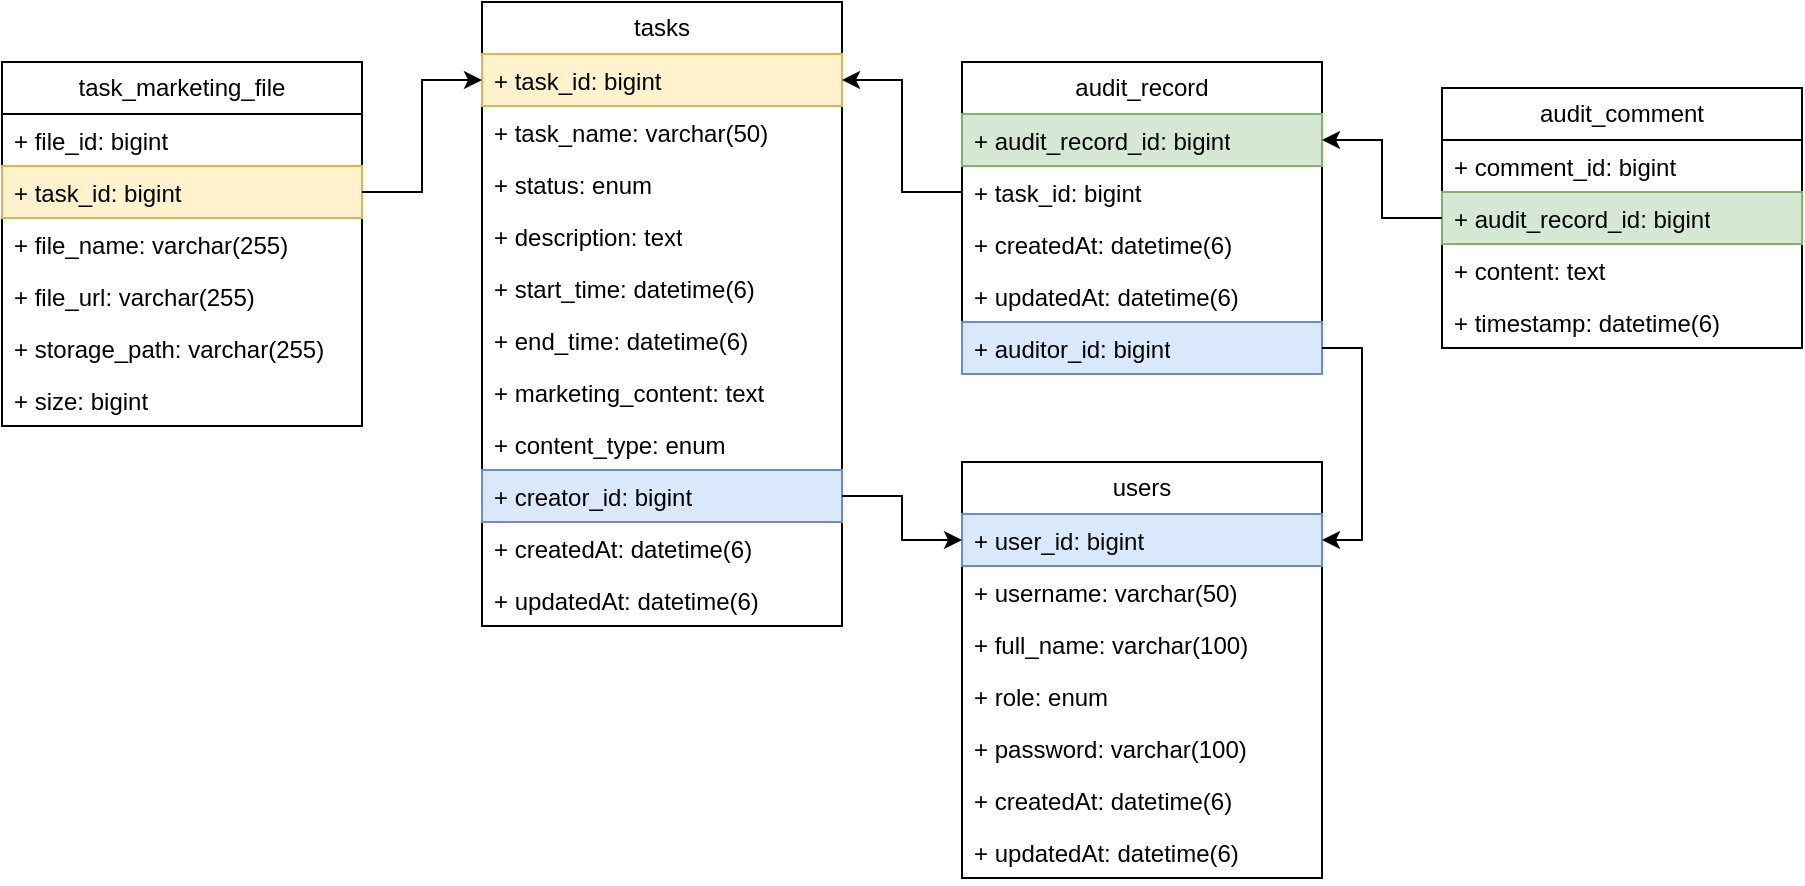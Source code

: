 <mxfile version="27.1.1">
  <diagram name="第 1 页" id="lErpKHvNXF36ces_65nF">
    <mxGraphModel dx="1131" dy="803" grid="1" gridSize="10" guides="1" tooltips="1" connect="1" arrows="1" fold="1" page="1" pageScale="1" pageWidth="1169" pageHeight="827" math="0" shadow="0">
      <root>
        <mxCell id="0" />
        <mxCell id="1" parent="0" />
        <mxCell id="uS-PMosrbycqFjt0qgs3-59" value="tasks" style="swimlane;fontStyle=0;childLayout=stackLayout;horizontal=1;startSize=26;fillColor=none;horizontalStack=0;resizeParent=1;resizeParentMax=0;resizeLast=0;collapsible=1;marginBottom=0;whiteSpace=wrap;html=1;" vertex="1" parent="1">
          <mxGeometry x="360" y="80" width="180" height="312" as="geometry">
            <mxRectangle x="180" y="120" width="70" height="30" as="alternateBounds" />
          </mxGeometry>
        </mxCell>
        <mxCell id="uS-PMosrbycqFjt0qgs3-60" value="+ task_id: bigint" style="text;strokeColor=#d6b656;fillColor=#fff2cc;align=left;verticalAlign=top;spacingLeft=4;spacingRight=4;overflow=hidden;rotatable=0;points=[[0,0.5],[1,0.5]];portConstraint=eastwest;whiteSpace=wrap;html=1;" vertex="1" parent="uS-PMosrbycqFjt0qgs3-59">
          <mxGeometry y="26" width="180" height="26" as="geometry" />
        </mxCell>
        <mxCell id="uS-PMosrbycqFjt0qgs3-61" value="+ task_name: varchar(50)" style="text;strokeColor=none;fillColor=none;align=left;verticalAlign=top;spacingLeft=4;spacingRight=4;overflow=hidden;rotatable=0;points=[[0,0.5],[1,0.5]];portConstraint=eastwest;whiteSpace=wrap;html=1;" vertex="1" parent="uS-PMosrbycqFjt0qgs3-59">
          <mxGeometry y="52" width="180" height="26" as="geometry" />
        </mxCell>
        <mxCell id="uS-PMosrbycqFjt0qgs3-62" value="+ status: enum" style="text;strokeColor=none;fillColor=none;align=left;verticalAlign=top;spacingLeft=4;spacingRight=4;overflow=hidden;rotatable=0;points=[[0,0.5],[1,0.5]];portConstraint=eastwest;whiteSpace=wrap;html=1;" vertex="1" parent="uS-PMosrbycqFjt0qgs3-59">
          <mxGeometry y="78" width="180" height="26" as="geometry" />
        </mxCell>
        <mxCell id="uS-PMosrbycqFjt0qgs3-66" value="+ description: text" style="text;strokeColor=none;fillColor=none;align=left;verticalAlign=top;spacingLeft=4;spacingRight=4;overflow=hidden;rotatable=0;points=[[0,0.5],[1,0.5]];portConstraint=eastwest;whiteSpace=wrap;html=1;" vertex="1" parent="uS-PMosrbycqFjt0qgs3-59">
          <mxGeometry y="104" width="180" height="26" as="geometry" />
        </mxCell>
        <mxCell id="uS-PMosrbycqFjt0qgs3-68" value="+ start_time: datetime(6)" style="text;strokeColor=none;fillColor=none;align=left;verticalAlign=top;spacingLeft=4;spacingRight=4;overflow=hidden;rotatable=0;points=[[0,0.5],[1,0.5]];portConstraint=eastwest;whiteSpace=wrap;html=1;" vertex="1" parent="uS-PMosrbycqFjt0qgs3-59">
          <mxGeometry y="130" width="180" height="26" as="geometry" />
        </mxCell>
        <mxCell id="uS-PMosrbycqFjt0qgs3-69" value="+ end_time: datetime(6)" style="text;strokeColor=none;fillColor=none;align=left;verticalAlign=top;spacingLeft=4;spacingRight=4;overflow=hidden;rotatable=0;points=[[0,0.5],[1,0.5]];portConstraint=eastwest;whiteSpace=wrap;html=1;" vertex="1" parent="uS-PMosrbycqFjt0qgs3-59">
          <mxGeometry y="156" width="180" height="26" as="geometry" />
        </mxCell>
        <mxCell id="uS-PMosrbycqFjt0qgs3-71" value="+ marketing_content: text" style="text;strokeColor=none;fillColor=none;align=left;verticalAlign=top;spacingLeft=4;spacingRight=4;overflow=hidden;rotatable=0;points=[[0,0.5],[1,0.5]];portConstraint=eastwest;whiteSpace=wrap;html=1;" vertex="1" parent="uS-PMosrbycqFjt0qgs3-59">
          <mxGeometry y="182" width="180" height="26" as="geometry" />
        </mxCell>
        <mxCell id="uS-PMosrbycqFjt0qgs3-72" value="+ content_type: enum" style="text;strokeColor=none;fillColor=none;align=left;verticalAlign=top;spacingLeft=4;spacingRight=4;overflow=hidden;rotatable=0;points=[[0,0.5],[1,0.5]];portConstraint=eastwest;whiteSpace=wrap;html=1;" vertex="1" parent="uS-PMosrbycqFjt0qgs3-59">
          <mxGeometry y="208" width="180" height="26" as="geometry" />
        </mxCell>
        <mxCell id="uS-PMosrbycqFjt0qgs3-65" value="+ creator_id: bigint" style="text;strokeColor=#6c8ebf;fillColor=#dae8fc;align=left;verticalAlign=top;spacingLeft=4;spacingRight=4;overflow=hidden;rotatable=0;points=[[0,0.5],[1,0.5]];portConstraint=eastwest;whiteSpace=wrap;html=1;" vertex="1" parent="uS-PMosrbycqFjt0qgs3-59">
          <mxGeometry y="234" width="180" height="26" as="geometry" />
        </mxCell>
        <mxCell id="uS-PMosrbycqFjt0qgs3-67" value="+ createdAt: datetime(6)" style="text;strokeColor=none;fillColor=none;align=left;verticalAlign=top;spacingLeft=4;spacingRight=4;overflow=hidden;rotatable=0;points=[[0,0.5],[1,0.5]];portConstraint=eastwest;whiteSpace=wrap;html=1;" vertex="1" parent="uS-PMosrbycqFjt0qgs3-59">
          <mxGeometry y="260" width="180" height="26" as="geometry" />
        </mxCell>
        <mxCell id="uS-PMosrbycqFjt0qgs3-73" value="+ updatedAt: datetime(6)" style="text;strokeColor=none;fillColor=none;align=left;verticalAlign=top;spacingLeft=4;spacingRight=4;overflow=hidden;rotatable=0;points=[[0,0.5],[1,0.5]];portConstraint=eastwest;whiteSpace=wrap;html=1;" vertex="1" parent="uS-PMosrbycqFjt0qgs3-59">
          <mxGeometry y="286" width="180" height="26" as="geometry" />
        </mxCell>
        <mxCell id="uS-PMosrbycqFjt0qgs3-74" value="task_marketing_file" style="swimlane;fontStyle=0;childLayout=stackLayout;horizontal=1;startSize=26;fillColor=none;horizontalStack=0;resizeParent=1;resizeParentMax=0;resizeLast=0;collapsible=1;marginBottom=0;whiteSpace=wrap;html=1;" vertex="1" parent="1">
          <mxGeometry x="120" y="110" width="180" height="182" as="geometry" />
        </mxCell>
        <mxCell id="uS-PMosrbycqFjt0qgs3-86" value="+ file_id: bigint" style="text;strokeColor=none;fillColor=none;align=left;verticalAlign=top;spacingLeft=4;spacingRight=4;overflow=hidden;rotatable=0;points=[[0,0.5],[1,0.5]];portConstraint=eastwest;whiteSpace=wrap;html=1;" vertex="1" parent="uS-PMosrbycqFjt0qgs3-74">
          <mxGeometry y="26" width="180" height="26" as="geometry" />
        </mxCell>
        <mxCell id="uS-PMosrbycqFjt0qgs3-80" value="+ task_id: bigint" style="text;strokeColor=#d6b656;fillColor=#fff2cc;align=left;verticalAlign=top;spacingLeft=4;spacingRight=4;overflow=hidden;rotatable=0;points=[[0,0.5],[1,0.5]];portConstraint=eastwest;whiteSpace=wrap;html=1;" vertex="1" parent="uS-PMosrbycqFjt0qgs3-74">
          <mxGeometry y="52" width="180" height="26" as="geometry" />
        </mxCell>
        <mxCell id="uS-PMosrbycqFjt0qgs3-76" value="+ file_name: varchar(255)" style="text;strokeColor=none;fillColor=none;align=left;verticalAlign=top;spacingLeft=4;spacingRight=4;overflow=hidden;rotatable=0;points=[[0,0.5],[1,0.5]];portConstraint=eastwest;whiteSpace=wrap;html=1;" vertex="1" parent="uS-PMosrbycqFjt0qgs3-74">
          <mxGeometry y="78" width="180" height="26" as="geometry" />
        </mxCell>
        <mxCell id="uS-PMosrbycqFjt0qgs3-77" value="+ file_url: varchar(255)" style="text;strokeColor=none;fillColor=none;align=left;verticalAlign=top;spacingLeft=4;spacingRight=4;overflow=hidden;rotatable=0;points=[[0,0.5],[1,0.5]];portConstraint=eastwest;whiteSpace=wrap;html=1;" vertex="1" parent="uS-PMosrbycqFjt0qgs3-74">
          <mxGeometry y="104" width="180" height="26" as="geometry" />
        </mxCell>
        <mxCell id="uS-PMosrbycqFjt0qgs3-78" value="+ storage_path: varchar(255)" style="text;strokeColor=none;fillColor=none;align=left;verticalAlign=top;spacingLeft=4;spacingRight=4;overflow=hidden;rotatable=0;points=[[0,0.5],[1,0.5]];portConstraint=eastwest;whiteSpace=wrap;html=1;" vertex="1" parent="uS-PMosrbycqFjt0qgs3-74">
          <mxGeometry y="130" width="180" height="26" as="geometry" />
        </mxCell>
        <mxCell id="uS-PMosrbycqFjt0qgs3-79" value="+ size: bigint" style="text;strokeColor=none;fillColor=none;align=left;verticalAlign=top;spacingLeft=4;spacingRight=4;overflow=hidden;rotatable=0;points=[[0,0.5],[1,0.5]];portConstraint=eastwest;whiteSpace=wrap;html=1;" vertex="1" parent="uS-PMosrbycqFjt0qgs3-74">
          <mxGeometry y="156" width="180" height="26" as="geometry" />
        </mxCell>
        <mxCell id="uS-PMosrbycqFjt0qgs3-87" value="audit_record" style="swimlane;fontStyle=0;childLayout=stackLayout;horizontal=1;startSize=26;fillColor=none;horizontalStack=0;resizeParent=1;resizeParentMax=0;resizeLast=0;collapsible=1;marginBottom=0;whiteSpace=wrap;html=1;" vertex="1" parent="1">
          <mxGeometry x="600" y="110" width="180" height="156" as="geometry" />
        </mxCell>
        <mxCell id="uS-PMosrbycqFjt0qgs3-88" value="+ audit_record_id: bigint" style="text;strokeColor=#82b366;fillColor=#d5e8d4;align=left;verticalAlign=top;spacingLeft=4;spacingRight=4;overflow=hidden;rotatable=0;points=[[0,0.5],[1,0.5]];portConstraint=eastwest;whiteSpace=wrap;html=1;" vertex="1" parent="uS-PMosrbycqFjt0qgs3-87">
          <mxGeometry y="26" width="180" height="26" as="geometry" />
        </mxCell>
        <mxCell id="uS-PMosrbycqFjt0qgs3-90" value="+ task_id: bigint" style="text;strokeColor=none;fillColor=none;align=left;verticalAlign=top;spacingLeft=4;spacingRight=4;overflow=hidden;rotatable=0;points=[[0,0.5],[1,0.5]];portConstraint=eastwest;whiteSpace=wrap;html=1;" vertex="1" parent="uS-PMosrbycqFjt0qgs3-87">
          <mxGeometry y="52" width="180" height="26" as="geometry" />
        </mxCell>
        <mxCell id="uS-PMosrbycqFjt0qgs3-94" value="+ createdAt: datetime(6)" style="text;strokeColor=none;fillColor=none;align=left;verticalAlign=top;spacingLeft=4;spacingRight=4;overflow=hidden;rotatable=0;points=[[0,0.5],[1,0.5]];portConstraint=eastwest;whiteSpace=wrap;html=1;" vertex="1" parent="uS-PMosrbycqFjt0qgs3-87">
          <mxGeometry y="78" width="180" height="26" as="geometry" />
        </mxCell>
        <mxCell id="uS-PMosrbycqFjt0qgs3-95" value="+ updatedAt: datetime(6)" style="text;strokeColor=none;fillColor=none;align=left;verticalAlign=top;spacingLeft=4;spacingRight=4;overflow=hidden;rotatable=0;points=[[0,0.5],[1,0.5]];portConstraint=eastwest;whiteSpace=wrap;html=1;" vertex="1" parent="uS-PMosrbycqFjt0qgs3-87">
          <mxGeometry y="104" width="180" height="26" as="geometry" />
        </mxCell>
        <mxCell id="uS-PMosrbycqFjt0qgs3-89" value="+ auditor_id: bigint" style="text;strokeColor=#6c8ebf;fillColor=#dae8fc;align=left;verticalAlign=top;spacingLeft=4;spacingRight=4;overflow=hidden;rotatable=0;points=[[0,0.5],[1,0.5]];portConstraint=eastwest;whiteSpace=wrap;html=1;" vertex="1" parent="uS-PMosrbycqFjt0qgs3-87">
          <mxGeometry y="130" width="180" height="26" as="geometry" />
        </mxCell>
        <mxCell id="uS-PMosrbycqFjt0qgs3-96" value="users" style="swimlane;fontStyle=0;childLayout=stackLayout;horizontal=1;startSize=26;fillColor=none;horizontalStack=0;resizeParent=1;resizeParentMax=0;resizeLast=0;collapsible=1;marginBottom=0;whiteSpace=wrap;html=1;" vertex="1" parent="1">
          <mxGeometry x="600" y="310" width="180" height="208" as="geometry" />
        </mxCell>
        <mxCell id="uS-PMosrbycqFjt0qgs3-97" value="+ user_id: bigint" style="text;strokeColor=#6c8ebf;fillColor=#dae8fc;align=left;verticalAlign=top;spacingLeft=4;spacingRight=4;overflow=hidden;rotatable=0;points=[[0,0.5],[1,0.5]];portConstraint=eastwest;whiteSpace=wrap;html=1;" vertex="1" parent="uS-PMosrbycqFjt0qgs3-96">
          <mxGeometry y="26" width="180" height="26" as="geometry" />
        </mxCell>
        <mxCell id="uS-PMosrbycqFjt0qgs3-99" value="+ username: varchar(50)" style="text;strokeColor=none;fillColor=none;align=left;verticalAlign=top;spacingLeft=4;spacingRight=4;overflow=hidden;rotatable=0;points=[[0,0.5],[1,0.5]];portConstraint=eastwest;whiteSpace=wrap;html=1;" vertex="1" parent="uS-PMosrbycqFjt0qgs3-96">
          <mxGeometry y="52" width="180" height="26" as="geometry" />
        </mxCell>
        <mxCell id="uS-PMosrbycqFjt0qgs3-102" value="+ full_name: varchar(100)" style="text;strokeColor=none;fillColor=none;align=left;verticalAlign=top;spacingLeft=4;spacingRight=4;overflow=hidden;rotatable=0;points=[[0,0.5],[1,0.5]];portConstraint=eastwest;whiteSpace=wrap;html=1;" vertex="1" parent="uS-PMosrbycqFjt0qgs3-96">
          <mxGeometry y="78" width="180" height="26" as="geometry" />
        </mxCell>
        <mxCell id="uS-PMosrbycqFjt0qgs3-108" value="+ role: enum" style="text;strokeColor=none;fillColor=none;align=left;verticalAlign=top;spacingLeft=4;spacingRight=4;overflow=hidden;rotatable=0;points=[[0,0.5],[1,0.5]];portConstraint=eastwest;whiteSpace=wrap;html=1;" vertex="1" parent="uS-PMosrbycqFjt0qgs3-96">
          <mxGeometry y="104" width="180" height="26" as="geometry" />
        </mxCell>
        <mxCell id="uS-PMosrbycqFjt0qgs3-107" value="+ password: varchar(100)" style="text;strokeColor=none;fillColor=none;align=left;verticalAlign=top;spacingLeft=4;spacingRight=4;overflow=hidden;rotatable=0;points=[[0,0.5],[1,0.5]];portConstraint=eastwest;whiteSpace=wrap;html=1;" vertex="1" parent="uS-PMosrbycqFjt0qgs3-96">
          <mxGeometry y="130" width="180" height="26" as="geometry" />
        </mxCell>
        <mxCell id="uS-PMosrbycqFjt0qgs3-100" value="+ createdAt: datetime(6)" style="text;strokeColor=none;fillColor=none;align=left;verticalAlign=top;spacingLeft=4;spacingRight=4;overflow=hidden;rotatable=0;points=[[0,0.5],[1,0.5]];portConstraint=eastwest;whiteSpace=wrap;html=1;" vertex="1" parent="uS-PMosrbycqFjt0qgs3-96">
          <mxGeometry y="156" width="180" height="26" as="geometry" />
        </mxCell>
        <mxCell id="uS-PMosrbycqFjt0qgs3-101" value="+ updatedAt: datetime(6)" style="text;strokeColor=none;fillColor=none;align=left;verticalAlign=top;spacingLeft=4;spacingRight=4;overflow=hidden;rotatable=0;points=[[0,0.5],[1,0.5]];portConstraint=eastwest;whiteSpace=wrap;html=1;" vertex="1" parent="uS-PMosrbycqFjt0qgs3-96">
          <mxGeometry y="182" width="180" height="26" as="geometry" />
        </mxCell>
        <mxCell id="uS-PMosrbycqFjt0qgs3-109" value="audit_comment" style="swimlane;fontStyle=0;childLayout=stackLayout;horizontal=1;startSize=26;fillColor=none;horizontalStack=0;resizeParent=1;resizeParentMax=0;resizeLast=0;collapsible=1;marginBottom=0;whiteSpace=wrap;html=1;" vertex="1" parent="1">
          <mxGeometry x="840" y="123" width="180" height="130" as="geometry" />
        </mxCell>
        <mxCell id="uS-PMosrbycqFjt0qgs3-111" value="+ comment_id: bigint" style="text;strokeColor=none;fillColor=none;align=left;verticalAlign=top;spacingLeft=4;spacingRight=4;overflow=hidden;rotatable=0;points=[[0,0.5],[1,0.5]];portConstraint=eastwest;whiteSpace=wrap;html=1;" vertex="1" parent="uS-PMosrbycqFjt0qgs3-109">
          <mxGeometry y="26" width="180" height="26" as="geometry" />
        </mxCell>
        <mxCell id="uS-PMosrbycqFjt0qgs3-110" value="+ audit_record_id: bigint" style="text;strokeColor=#82b366;fillColor=#d5e8d4;align=left;verticalAlign=top;spacingLeft=4;spacingRight=4;overflow=hidden;rotatable=0;points=[[0,0.5],[1,0.5]];portConstraint=eastwest;whiteSpace=wrap;html=1;" vertex="1" parent="uS-PMosrbycqFjt0qgs3-109">
          <mxGeometry y="52" width="180" height="26" as="geometry" />
        </mxCell>
        <mxCell id="uS-PMosrbycqFjt0qgs3-112" value="+ content: text" style="text;strokeColor=none;fillColor=none;align=left;verticalAlign=top;spacingLeft=4;spacingRight=4;overflow=hidden;rotatable=0;points=[[0,0.5],[1,0.5]];portConstraint=eastwest;whiteSpace=wrap;html=1;" vertex="1" parent="uS-PMosrbycqFjt0qgs3-109">
          <mxGeometry y="78" width="180" height="26" as="geometry" />
        </mxCell>
        <mxCell id="uS-PMosrbycqFjt0qgs3-113" value="+ timestamp: datetime(6)" style="text;strokeColor=none;fillColor=none;align=left;verticalAlign=top;spacingLeft=4;spacingRight=4;overflow=hidden;rotatable=0;points=[[0,0.5],[1,0.5]];portConstraint=eastwest;whiteSpace=wrap;html=1;" vertex="1" parent="uS-PMosrbycqFjt0qgs3-109">
          <mxGeometry y="104" width="180" height="26" as="geometry" />
        </mxCell>
        <mxCell id="uS-PMosrbycqFjt0qgs3-116" style="edgeStyle=orthogonalEdgeStyle;rounded=0;orthogonalLoop=1;jettySize=auto;html=1;exitX=1;exitY=0.5;exitDx=0;exitDy=0;entryX=0;entryY=0.5;entryDx=0;entryDy=0;endArrow=none;startFill=1;startArrow=classic;" edge="1" parent="1" source="uS-PMosrbycqFjt0qgs3-60" target="uS-PMosrbycqFjt0qgs3-90">
          <mxGeometry relative="1" as="geometry" />
        </mxCell>
        <mxCell id="uS-PMosrbycqFjt0qgs3-118" style="edgeStyle=orthogonalEdgeStyle;rounded=0;orthogonalLoop=1;jettySize=auto;html=1;exitX=1;exitY=0.5;exitDx=0;exitDy=0;entryX=0;entryY=0.5;entryDx=0;entryDy=0;endArrow=classic;startFill=0;endFill=1;" edge="1" parent="1" source="uS-PMosrbycqFjt0qgs3-65" target="uS-PMosrbycqFjt0qgs3-97">
          <mxGeometry relative="1" as="geometry" />
        </mxCell>
        <mxCell id="uS-PMosrbycqFjt0qgs3-119" style="edgeStyle=orthogonalEdgeStyle;rounded=0;orthogonalLoop=1;jettySize=auto;html=1;exitX=1;exitY=0.5;exitDx=0;exitDy=0;entryX=1;entryY=0.5;entryDx=0;entryDy=0;endArrow=classic;startFill=0;endFill=1;" edge="1" parent="1" source="uS-PMosrbycqFjt0qgs3-89" target="uS-PMosrbycqFjt0qgs3-97">
          <mxGeometry relative="1" as="geometry" />
        </mxCell>
        <mxCell id="uS-PMosrbycqFjt0qgs3-120" style="edgeStyle=orthogonalEdgeStyle;rounded=0;orthogonalLoop=1;jettySize=auto;html=1;exitX=1;exitY=0.5;exitDx=0;exitDy=0;entryX=0;entryY=0.5;entryDx=0;entryDy=0;endArrow=classic;startFill=0;endFill=1;" edge="1" parent="1" source="uS-PMosrbycqFjt0qgs3-80" target="uS-PMosrbycqFjt0qgs3-60">
          <mxGeometry relative="1" as="geometry" />
        </mxCell>
        <mxCell id="uS-PMosrbycqFjt0qgs3-121" style="edgeStyle=orthogonalEdgeStyle;rounded=0;orthogonalLoop=1;jettySize=auto;html=1;exitX=0;exitY=0.5;exitDx=0;exitDy=0;entryX=1;entryY=0.5;entryDx=0;entryDy=0;endArrow=classic;startFill=0;endFill=1;" edge="1" parent="1" source="uS-PMosrbycqFjt0qgs3-110" target="uS-PMosrbycqFjt0qgs3-88">
          <mxGeometry relative="1" as="geometry" />
        </mxCell>
      </root>
    </mxGraphModel>
  </diagram>
</mxfile>
